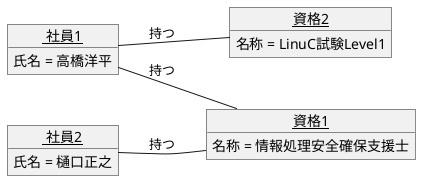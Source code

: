 @startuml 資格取得
left to right direction
object "<u> 社員1</u>" as em {
氏名 = 高橋洋平
}
object "<u> 社員2</u>" as emp {
氏名 = 樋口正之
}

object "<u>資格1</u>" as Qua {
名称 = 情報処理安全確保支援士
}
object "<u>資格2</u>" as qua {
名称 = LinuC試験Level1
}

em -- Qua:持つ
emp -- Qua:持つ
em -- qua:持つ
@enduml